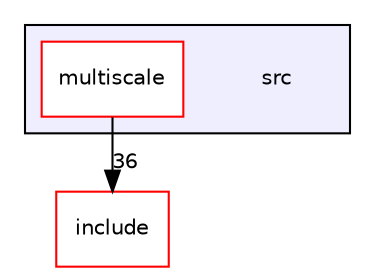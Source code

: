 digraph "src" {
  compound=true
  node [ fontsize="10", fontname="Helvetica"];
  edge [ labelfontsize="10", labelfontname="Helvetica"];
  subgraph clusterdir_68267d1309a1af8e8297ef4c3efbcdba {
    graph [ bgcolor="#eeeeff", pencolor="black", label="" URL="dir_68267d1309a1af8e8297ef4c3efbcdba.html"];
    dir_68267d1309a1af8e8297ef4c3efbcdba [shape=plaintext label="src"];
    dir_93287aa57a2806f5f547b73a619823dd [shape=box label="multiscale" color="red" fillcolor="white" style="filled" URL="dir_93287aa57a2806f5f547b73a619823dd.html"];
  }
  dir_d44c64559bbebec7f509842c48db8b23 [shape=box label="include" fillcolor="white" style="filled" color="red" URL="dir_d44c64559bbebec7f509842c48db8b23.html"];
  dir_93287aa57a2806f5f547b73a619823dd->dir_d44c64559bbebec7f509842c48db8b23 [headlabel="36", labeldistance=1.5 headhref="dir_000011_000000.html"];
}
